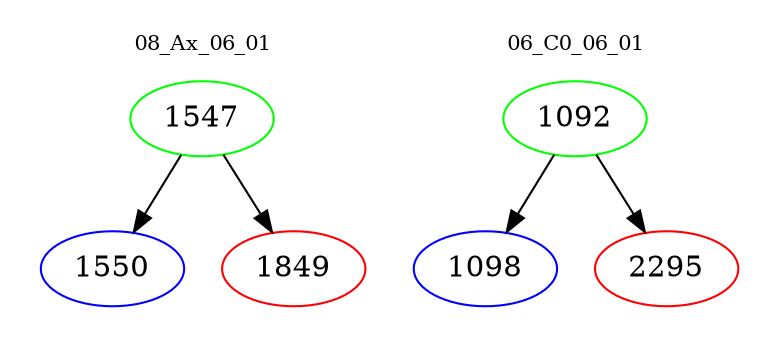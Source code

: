 digraph{
subgraph cluster_0 {
color = white
label = "08_Ax_06_01";
fontsize=10;
T0_1547 [label="1547", color="green"]
T0_1547 -> T0_1550 [color="black"]
T0_1550 [label="1550", color="blue"]
T0_1547 -> T0_1849 [color="black"]
T0_1849 [label="1849", color="red"]
}
subgraph cluster_1 {
color = white
label = "06_C0_06_01";
fontsize=10;
T1_1092 [label="1092", color="green"]
T1_1092 -> T1_1098 [color="black"]
T1_1098 [label="1098", color="blue"]
T1_1092 -> T1_2295 [color="black"]
T1_2295 [label="2295", color="red"]
}
}
